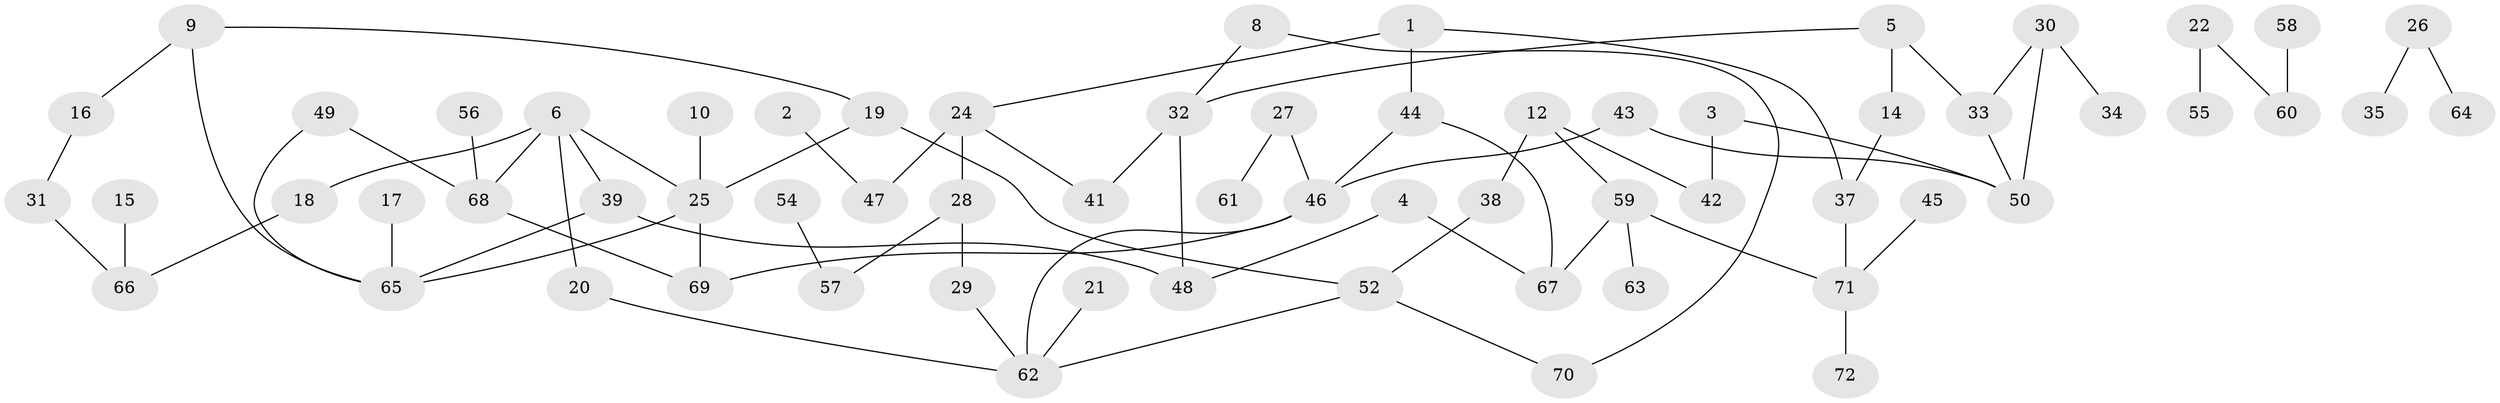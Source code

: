 // original degree distribution, {1: 0.3162393162393162, 3: 0.21367521367521367, 2: 0.24786324786324787, 4: 0.09401709401709402, 5: 0.05128205128205128, 0: 0.06837606837606838, 6: 0.008547008547008548}
// Generated by graph-tools (version 1.1) at 2025/35/03/04/25 23:35:53]
// undirected, 64 vertices, 78 edges
graph export_dot {
  node [color=gray90,style=filled];
  1;
  2;
  3;
  4;
  5;
  6;
  8;
  9;
  10;
  12;
  14;
  15;
  16;
  17;
  18;
  19;
  20;
  21;
  22;
  24;
  25;
  26;
  27;
  28;
  29;
  30;
  31;
  32;
  33;
  34;
  35;
  37;
  38;
  39;
  41;
  42;
  43;
  44;
  45;
  46;
  47;
  48;
  49;
  50;
  52;
  54;
  55;
  56;
  57;
  58;
  59;
  60;
  61;
  62;
  63;
  64;
  65;
  66;
  67;
  68;
  69;
  70;
  71;
  72;
  1 -- 24 [weight=1.0];
  1 -- 37 [weight=1.0];
  1 -- 44 [weight=1.0];
  2 -- 47 [weight=1.0];
  3 -- 42 [weight=1.0];
  3 -- 50 [weight=1.0];
  4 -- 48 [weight=1.0];
  4 -- 67 [weight=1.0];
  5 -- 14 [weight=1.0];
  5 -- 32 [weight=1.0];
  5 -- 33 [weight=1.0];
  6 -- 18 [weight=1.0];
  6 -- 20 [weight=1.0];
  6 -- 25 [weight=1.0];
  6 -- 39 [weight=1.0];
  6 -- 68 [weight=1.0];
  8 -- 32 [weight=1.0];
  8 -- 70 [weight=1.0];
  9 -- 16 [weight=1.0];
  9 -- 19 [weight=1.0];
  9 -- 65 [weight=1.0];
  10 -- 25 [weight=1.0];
  12 -- 38 [weight=1.0];
  12 -- 42 [weight=1.0];
  12 -- 59 [weight=1.0];
  14 -- 37 [weight=2.0];
  15 -- 66 [weight=1.0];
  16 -- 31 [weight=1.0];
  17 -- 65 [weight=1.0];
  18 -- 66 [weight=1.0];
  19 -- 25 [weight=1.0];
  19 -- 52 [weight=1.0];
  20 -- 62 [weight=1.0];
  21 -- 62 [weight=1.0];
  22 -- 55 [weight=1.0];
  22 -- 60 [weight=1.0];
  24 -- 28 [weight=2.0];
  24 -- 41 [weight=1.0];
  24 -- 47 [weight=1.0];
  25 -- 65 [weight=1.0];
  25 -- 69 [weight=1.0];
  26 -- 35 [weight=1.0];
  26 -- 64 [weight=1.0];
  27 -- 46 [weight=1.0];
  27 -- 61 [weight=1.0];
  28 -- 29 [weight=1.0];
  28 -- 57 [weight=1.0];
  29 -- 62 [weight=1.0];
  30 -- 33 [weight=1.0];
  30 -- 34 [weight=1.0];
  30 -- 50 [weight=1.0];
  31 -- 66 [weight=1.0];
  32 -- 41 [weight=1.0];
  32 -- 48 [weight=1.0];
  33 -- 50 [weight=1.0];
  37 -- 71 [weight=1.0];
  38 -- 52 [weight=1.0];
  39 -- 48 [weight=1.0];
  39 -- 65 [weight=1.0];
  43 -- 46 [weight=1.0];
  43 -- 50 [weight=1.0];
  44 -- 46 [weight=1.0];
  44 -- 67 [weight=1.0];
  45 -- 71 [weight=1.0];
  46 -- 62 [weight=1.0];
  46 -- 69 [weight=1.0];
  49 -- 65 [weight=1.0];
  49 -- 68 [weight=1.0];
  52 -- 62 [weight=1.0];
  52 -- 70 [weight=1.0];
  54 -- 57 [weight=1.0];
  56 -- 68 [weight=1.0];
  58 -- 60 [weight=1.0];
  59 -- 63 [weight=1.0];
  59 -- 67 [weight=1.0];
  59 -- 71 [weight=1.0];
  68 -- 69 [weight=1.0];
  71 -- 72 [weight=1.0];
}
